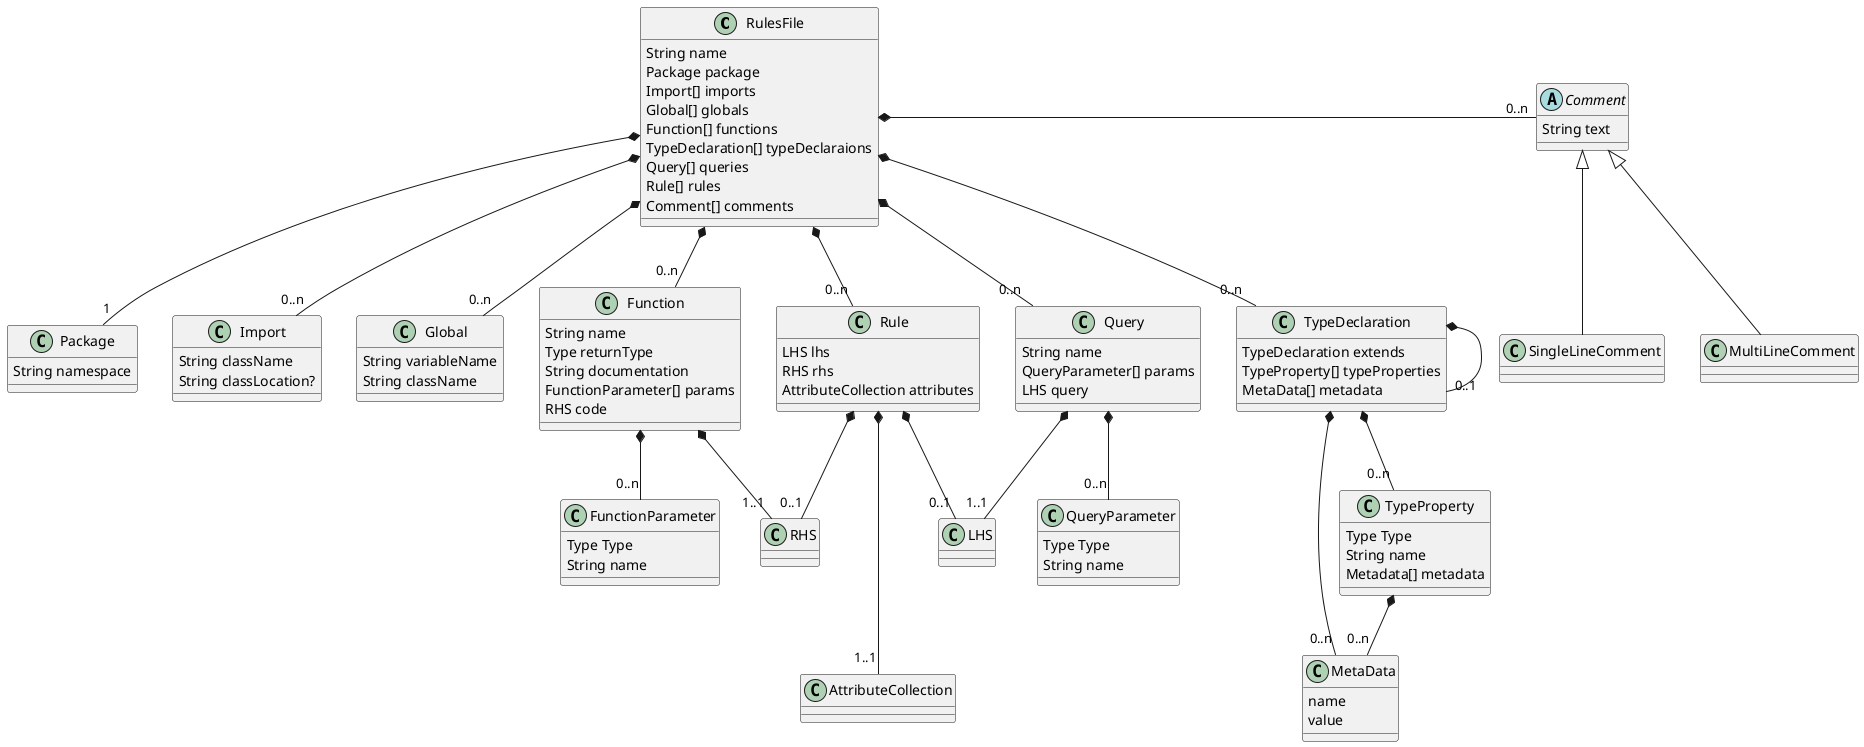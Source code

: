 @startuml
    class RulesFile
        RulesFile : String name
        RulesFile : Package package
        RulesFile : Import[] imports
        RulesFile : Global[] globals
        RulesFile : Function[] functions
        RulesFile : TypeDeclaration[] typeDeclaraions
        RulesFile : Query[] queries
        RulesFile : Rule[] rules
        RulesFile : Comment[] comments


    abstract Comment
        Comment : String text

    class SingleLineComment

    class MultiLineComment

    Comment <|-- SingleLineComment
    Comment <|-- MultiLineComment
    RulesFile *-right--- "0..n" Comment

    class Package
        Package : String namespace

    class Import
        Import : String className
        Import : String classLocation?

    class Global
        Global : String variableName
        Global : String className

    class Function
        Function : String name
        Function : Type returnType
        Function : String documentation
        Function : FunctionParameter[] params
        Function : RHS code

    class FunctionParameter
        FunctionParameter : Type Type
        FunctionParameter : String name

    Function *-- "0..n" FunctionParameter
    Function *-- "1..1" RHS

    class TypeDeclaration
        TypeDeclaration : TypeDeclaration extends
        TypeDeclaration : TypeProperty[] typeProperties
        TypeDeclaration : MetaData[] metadata

    class TypeProperty
        TypeProperty : Type Type
        TypeProperty : String name
        TypeProperty : Metadata[] metadata

    class MetaData
        MetaData : name
        MetaData : value

    TypeDeclaration *-- "0..1" TypeDeclaration
    TypeDeclaration *-- "0..n" TypeProperty
    TypeDeclaration *-- "0..n" MetaData
    TypeProperty *-- "0..n" MetaData

    class Query
        Query : String name
        Query : QueryParameter[] params
        Query : LHS query

    class QueryParameter
        QueryParameter : Type Type
        QueryParameter : String name

    Query *-- "0..n" QueryParameter
    Query *-- "1..1" LHS

    class Rule
        Rule : LHS lhs
        Rule : RHS rhs
        Rule : AttributeCollection attributes

    class LHS

    class RHS

    class AttributeCollection

    Rule *-- "0..1" LHS
    Rule *-- "0..1" RHS
    Rule *--- "1..1" AttributeCollection

    RulesFile *-- "1" Package
    RulesFile *-- "0..n" Import
    RulesFile *-- "0..n" Global
    RulesFile *-- "0..n" Function
    RulesFile *-- "0..n" TypeDeclaration
    RulesFile *-- "0..n" Query
    RulesFile *-- "0..n" Rule

@enduml